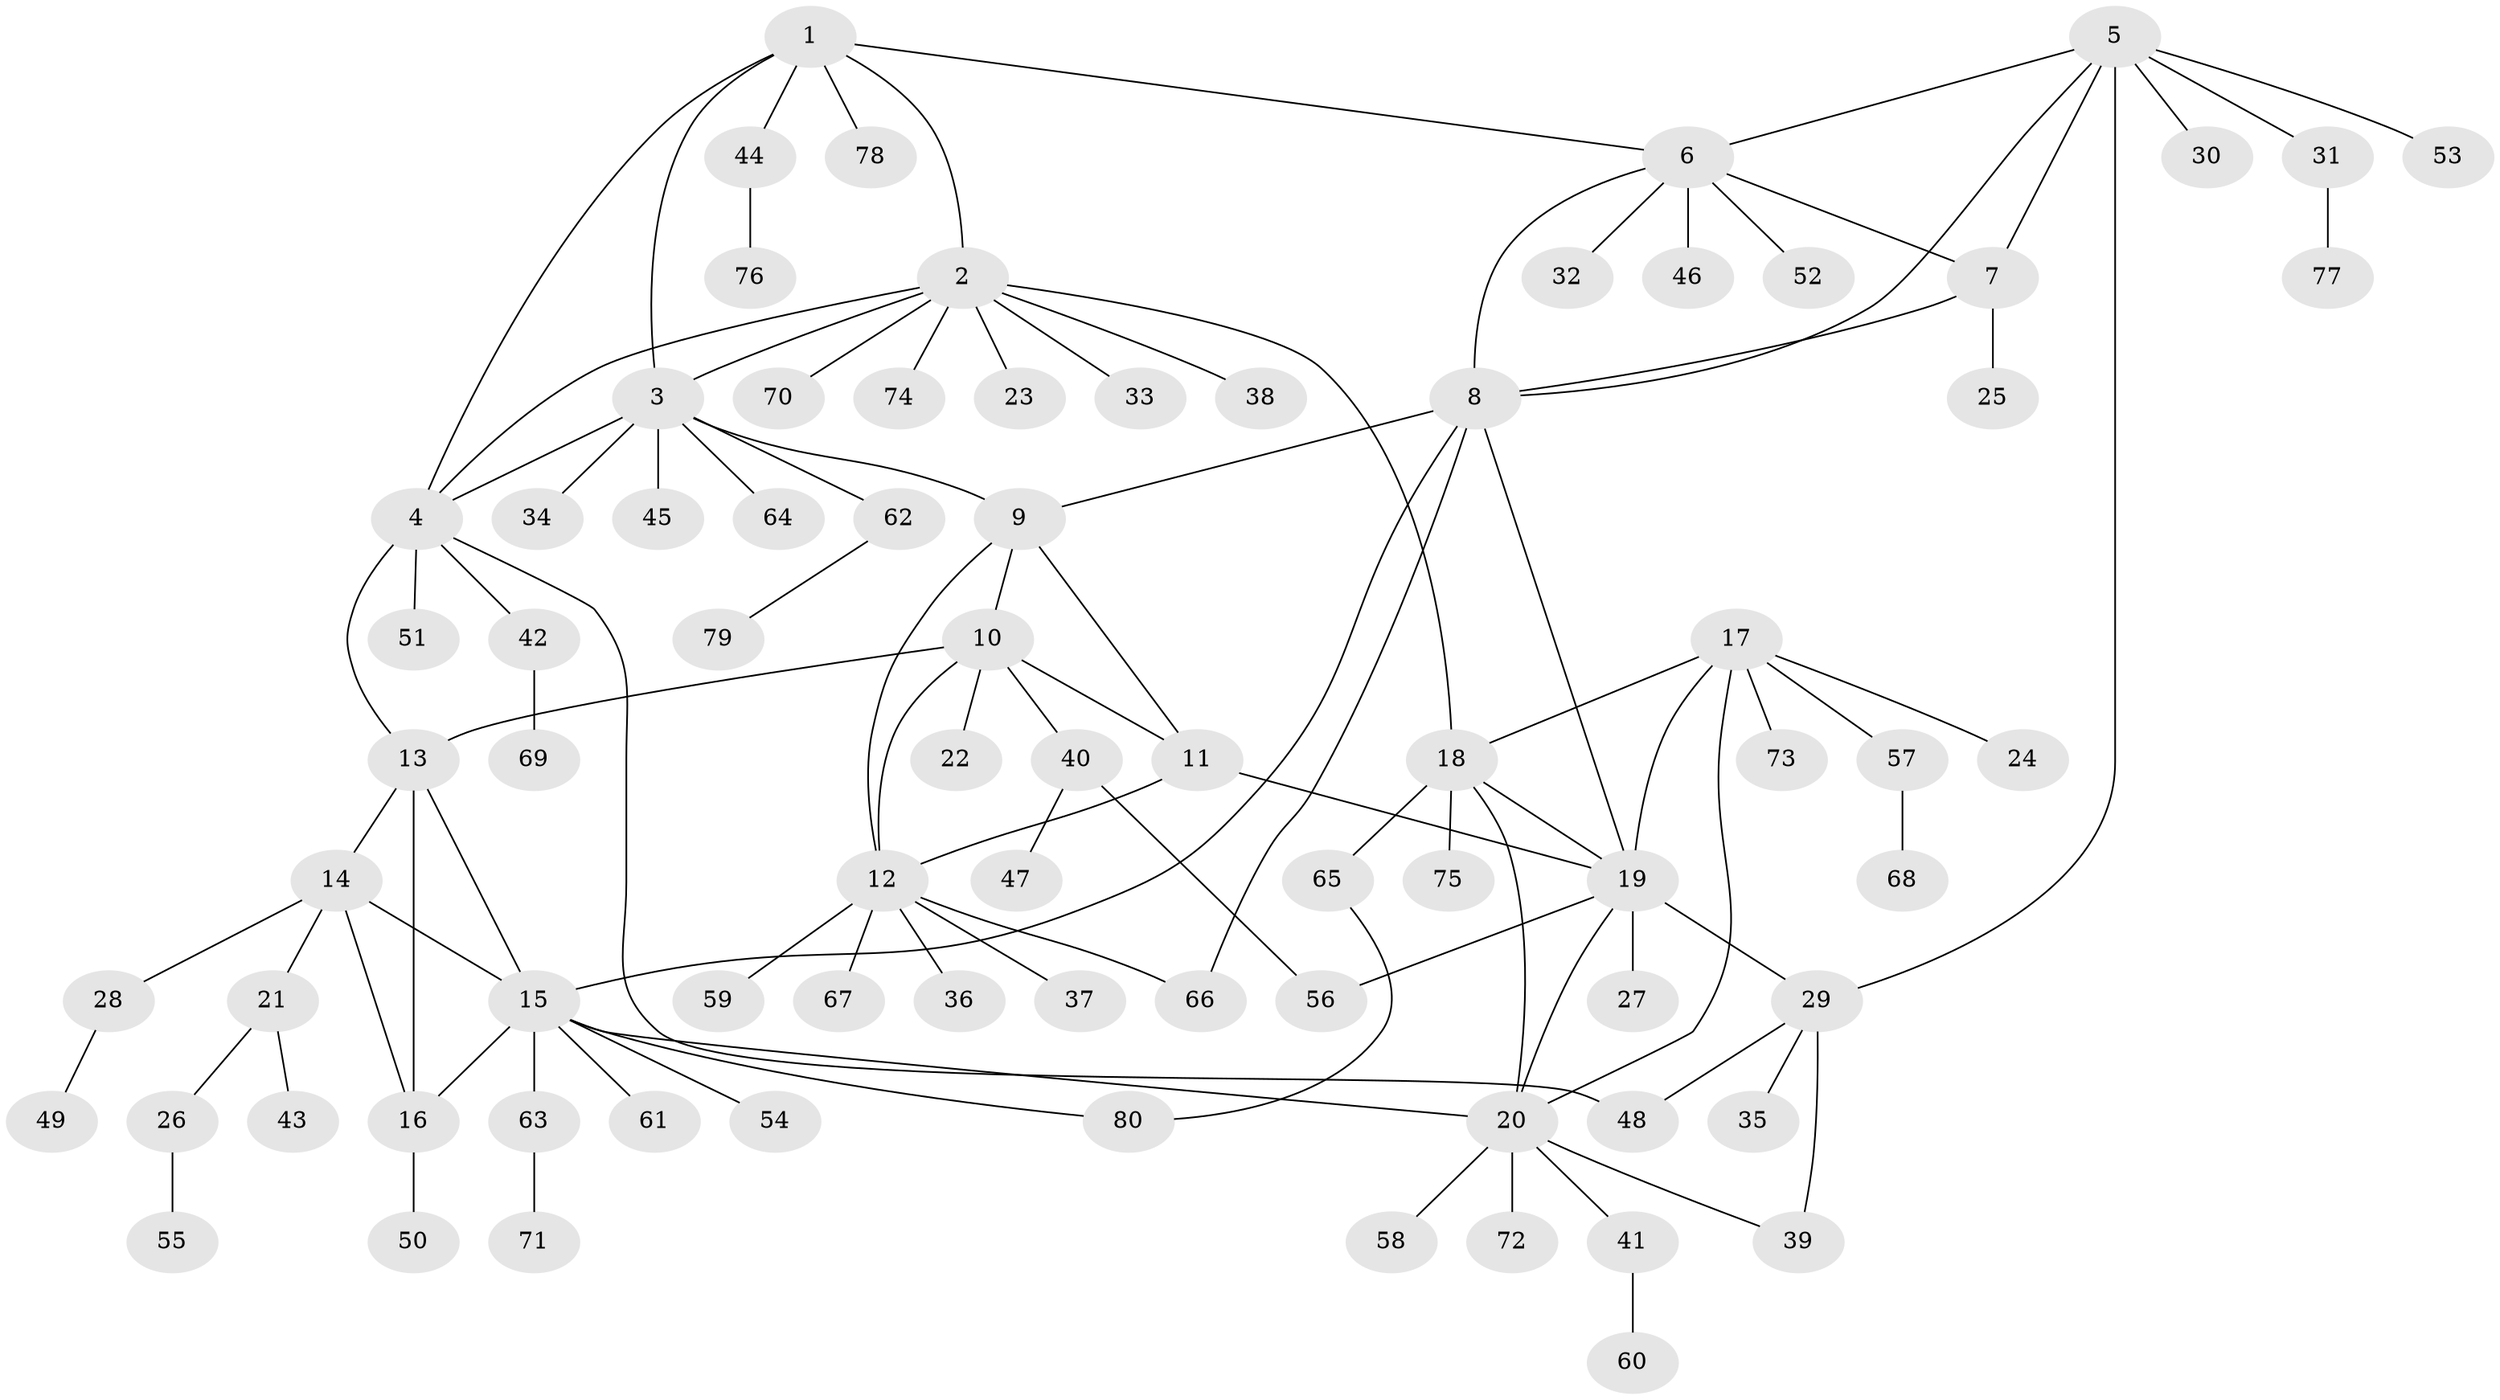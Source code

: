 // coarse degree distribution, {3: 0.03125, 4: 0.125, 12: 0.0625, 1: 0.71875, 2: 0.03125, 6: 0.03125}
// Generated by graph-tools (version 1.1) at 2025/58/03/04/25 21:58:59]
// undirected, 80 vertices, 106 edges
graph export_dot {
graph [start="1"]
  node [color=gray90,style=filled];
  1;
  2;
  3;
  4;
  5;
  6;
  7;
  8;
  9;
  10;
  11;
  12;
  13;
  14;
  15;
  16;
  17;
  18;
  19;
  20;
  21;
  22;
  23;
  24;
  25;
  26;
  27;
  28;
  29;
  30;
  31;
  32;
  33;
  34;
  35;
  36;
  37;
  38;
  39;
  40;
  41;
  42;
  43;
  44;
  45;
  46;
  47;
  48;
  49;
  50;
  51;
  52;
  53;
  54;
  55;
  56;
  57;
  58;
  59;
  60;
  61;
  62;
  63;
  64;
  65;
  66;
  67;
  68;
  69;
  70;
  71;
  72;
  73;
  74;
  75;
  76;
  77;
  78;
  79;
  80;
  1 -- 2;
  1 -- 3;
  1 -- 4;
  1 -- 6;
  1 -- 44;
  1 -- 78;
  2 -- 3;
  2 -- 4;
  2 -- 18;
  2 -- 23;
  2 -- 33;
  2 -- 38;
  2 -- 70;
  2 -- 74;
  3 -- 4;
  3 -- 9;
  3 -- 34;
  3 -- 45;
  3 -- 62;
  3 -- 64;
  4 -- 13;
  4 -- 42;
  4 -- 48;
  4 -- 51;
  5 -- 6;
  5 -- 7;
  5 -- 8;
  5 -- 29;
  5 -- 30;
  5 -- 31;
  5 -- 53;
  6 -- 7;
  6 -- 8;
  6 -- 32;
  6 -- 46;
  6 -- 52;
  7 -- 8;
  7 -- 25;
  8 -- 9;
  8 -- 15;
  8 -- 19;
  8 -- 66;
  9 -- 10;
  9 -- 11;
  9 -- 12;
  10 -- 11;
  10 -- 12;
  10 -- 13;
  10 -- 22;
  10 -- 40;
  11 -- 12;
  11 -- 19;
  12 -- 36;
  12 -- 37;
  12 -- 59;
  12 -- 66;
  12 -- 67;
  13 -- 14;
  13 -- 15;
  13 -- 16;
  14 -- 15;
  14 -- 16;
  14 -- 21;
  14 -- 28;
  15 -- 16;
  15 -- 20;
  15 -- 54;
  15 -- 61;
  15 -- 63;
  15 -- 80;
  16 -- 50;
  17 -- 18;
  17 -- 19;
  17 -- 20;
  17 -- 24;
  17 -- 57;
  17 -- 73;
  18 -- 19;
  18 -- 20;
  18 -- 65;
  18 -- 75;
  19 -- 20;
  19 -- 27;
  19 -- 29;
  19 -- 56;
  20 -- 39;
  20 -- 41;
  20 -- 58;
  20 -- 72;
  21 -- 26;
  21 -- 43;
  26 -- 55;
  28 -- 49;
  29 -- 35;
  29 -- 39;
  29 -- 48;
  31 -- 77;
  40 -- 47;
  40 -- 56;
  41 -- 60;
  42 -- 69;
  44 -- 76;
  57 -- 68;
  62 -- 79;
  63 -- 71;
  65 -- 80;
}
